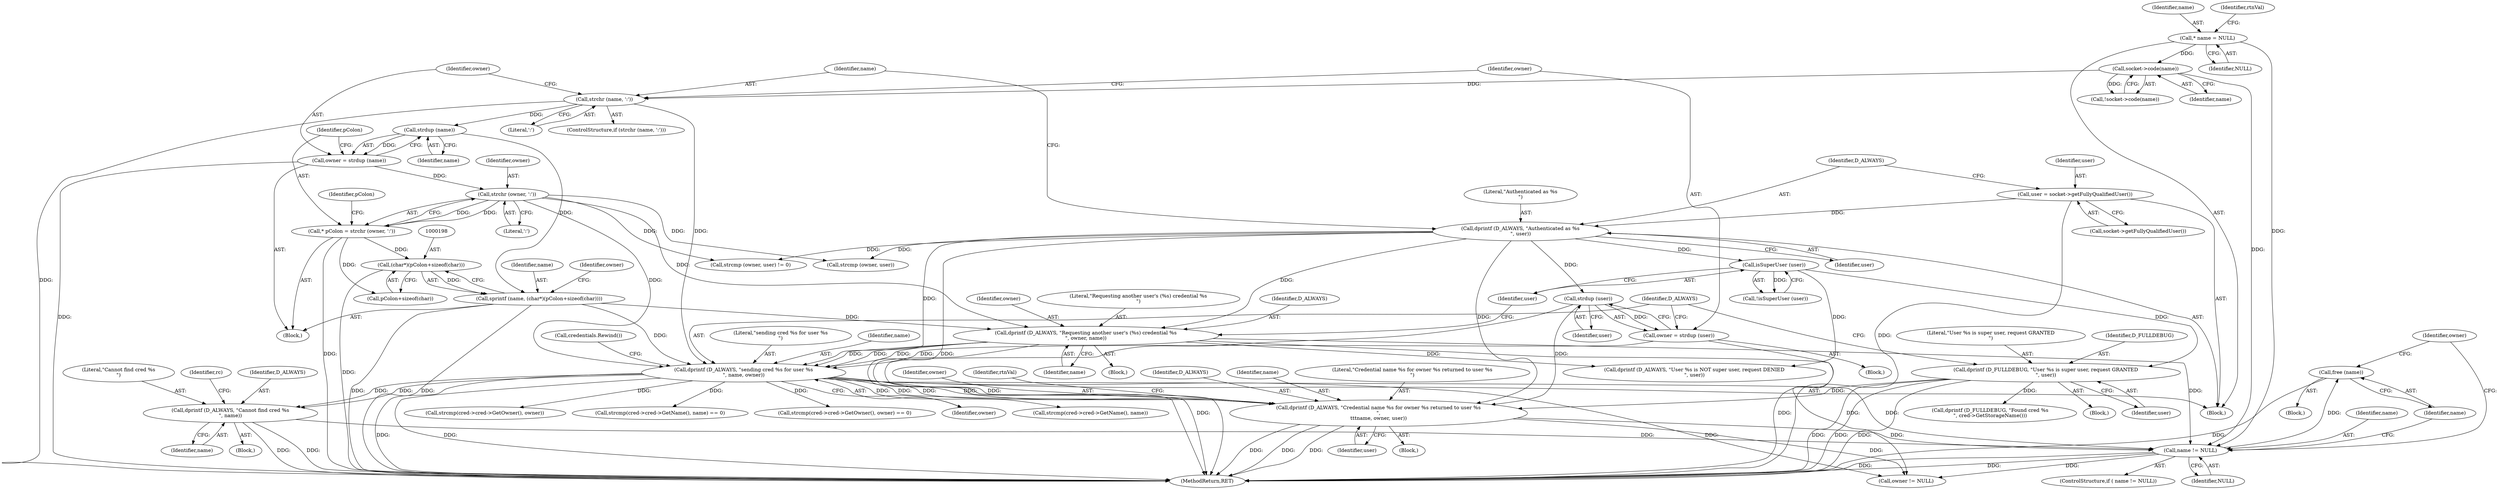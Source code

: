 digraph "0_htcondor_5e5571d1a431eb3c61977b6dd6ec90186ef79867@API" {
"1000327" [label="(Call,free (name))"];
"1000323" [label="(Call,name != NULL)"];
"1000300" [label="(Call,dprintf (D_ALWAYS, \"Credential name %s for owner %s returned to user %s\n\",\n\t\t\tname, owner, user))"];
"1000237" [label="(Call,dprintf (D_ALWAYS, \"sending cred %s for user %s\n\", name, owner))"];
"1000210" [label="(Call,dprintf (D_ALWAYS, \"Requesting another user's (%s) credential %s\n\", owner, name))"];
"1000172" [label="(Call,dprintf (D_ALWAYS, \"Authenticated as %s\n\", user))"];
"1000169" [label="(Call,user = socket->getFullyQualifiedUser())"];
"1000188" [label="(Call,strchr (owner, ':'))"];
"1000181" [label="(Call,owner = strdup (name))"];
"1000183" [label="(Call,strdup (name))"];
"1000177" [label="(Call,strchr (name, ':'))"];
"1000162" [label="(Call,socket->code(name))"];
"1000109" [label="(Call,* name = NULL)"];
"1000195" [label="(Call,sprintf (name, (char*)(pColon+sizeof(char))))"];
"1000197" [label="(Call,(char*)(pColon+sizeof(char)))"];
"1000186" [label="(Call,* pColon = strchr (owner, ':'))"];
"1000233" [label="(Call,owner = strdup (user))"];
"1000235" [label="(Call,strdup (user))"];
"1000227" [label="(Call,dprintf (D_FULLDEBUG, \"User %s is super user, request GRANTED\n\", user))"];
"1000217" [label="(Call,isSuperUser (user))"];
"1000308" [label="(Call,dprintf (D_ALWAYS, \"Cannot find cred %s\n\", name))"];
"1000232" [label="(Block,)"];
"1000230" [label="(Identifier,user)"];
"1000310" [label="(Literal,\"Cannot find cred %s\n\")"];
"1000217" [label="(Call,isSuperUser (user))"];
"1000177" [label="(Call,strchr (name, ':'))"];
"1000181" [label="(Call,owner = strdup (name))"];
"1000272" [label="(Block,)"];
"1000324" [label="(Identifier,name)"];
"1000325" [label="(Identifier,NULL)"];
"1000328" [label="(Identifier,name)"];
"1000206" [label="(Identifier,owner)"];
"1000209" [label="(Block,)"];
"1000234" [label="(Identifier,owner)"];
"1000182" [label="(Identifier,owner)"];
"1000259" [label="(Call,strcmp(cred->cred->GetOwner(), owner) == 0)"];
"1000311" [label="(Identifier,name)"];
"1000211" [label="(Identifier,D_ALWAYS)"];
"1000241" [label="(Identifier,owner)"];
"1000199" [label="(Call,pColon+sizeof(char))"];
"1000239" [label="(Literal,\"sending cred %s for user %s\n\")"];
"1000183" [label="(Call,strdup (name))"];
"1000204" [label="(Call,strcmp (owner, user) != 0)"];
"1000238" [label="(Identifier,D_ALWAYS)"];
"1000184" [label="(Identifier,name)"];
"1000161" [label="(Call,!socket->code(name))"];
"1000323" [label="(Call,name != NULL)"];
"1000178" [label="(Identifier,name)"];
"1000226" [label="(Block,)"];
"1000110" [label="(Identifier,name)"];
"1000196" [label="(Identifier,name)"];
"1000233" [label="(Call,owner = strdup (user))"];
"1000255" [label="(Call,strcmp(cred->cred->GetName(), name))"];
"1000187" [label="(Identifier,pColon)"];
"1000228" [label="(Identifier,D_FULLDEBUG)"];
"1000190" [label="(Literal,':')"];
"1000302" [label="(Literal,\"Credential name %s for owner %s returned to user %s\n\")"];
"1000174" [label="(Literal,\"Authenticated as %s\n\")"];
"1000235" [label="(Call,strdup (user))"];
"1000304" [label="(Identifier,owner)"];
"1000240" [label="(Identifier,name)"];
"1000170" [label="(Identifier,user)"];
"1000242" [label="(Call,credentials.Rewind())"];
"1000300" [label="(Call,dprintf (D_ALWAYS, \"Credential name %s for owner %s returned to user %s\n\",\n\t\t\tname, owner, user))"];
"1000330" [label="(Call,owner != NULL)"];
"1000107" [label="(Block,)"];
"1000188" [label="(Call,strchr (owner, ':'))"];
"1000180" [label="(Block,)"];
"1000236" [label="(Identifier,user)"];
"1000218" [label="(Identifier,user)"];
"1000345" [label="(MethodReturn,RET)"];
"1000109" [label="(Call,* name = NULL)"];
"1000314" [label="(Identifier,rc)"];
"1000193" [label="(Identifier,pColon)"];
"1000213" [label="(Identifier,owner)"];
"1000111" [label="(Identifier,NULL)"];
"1000319" [label="(Identifier,rtnVal)"];
"1000162" [label="(Call,socket->code(name))"];
"1000210" [label="(Call,dprintf (D_ALWAYS, \"Requesting another user's (%s) credential %s\n\", owner, name))"];
"1000212" [label="(Literal,\"Requesting another user's (%s) credential %s\n\")"];
"1000301" [label="(Identifier,D_ALWAYS)"];
"1000303" [label="(Identifier,name)"];
"1000220" [label="(Call,dprintf (D_ALWAYS, \"User %s is NOT super user, request DENIED\n\", user))"];
"1000273" [label="(Call,dprintf (D_FULLDEBUG, \"Found cred %s\n\", cred->GetStorageName()))"];
"1000195" [label="(Call,sprintf (name, (char*)(pColon+sizeof(char))))"];
"1000205" [label="(Call,strcmp (owner, user))"];
"1000179" [label="(Literal,':')"];
"1000169" [label="(Call,user = socket->getFullyQualifiedUser())"];
"1000216" [label="(Call,!isSuperUser (user))"];
"1000309" [label="(Identifier,D_ALWAYS)"];
"1000331" [label="(Identifier,owner)"];
"1000175" [label="(Identifier,user)"];
"1000227" [label="(Call,dprintf (D_FULLDEBUG, \"User %s is super user, request GRANTED\n\", user))"];
"1000260" [label="(Call,strcmp(cred->cred->GetOwner(), owner))"];
"1000305" [label="(Identifier,user)"];
"1000186" [label="(Call,* pColon = strchr (owner, ':'))"];
"1000114" [label="(Identifier,rtnVal)"];
"1000171" [label="(Call,socket->getFullyQualifiedUser())"];
"1000237" [label="(Call,dprintf (D_ALWAYS, \"sending cred %s for user %s\n\", name, owner))"];
"1000322" [label="(ControlStructure,if ( name != NULL))"];
"1000173" [label="(Identifier,D_ALWAYS)"];
"1000172" [label="(Call,dprintf (D_ALWAYS, \"Authenticated as %s\n\", user))"];
"1000163" [label="(Identifier,name)"];
"1000326" [label="(Block,)"];
"1000176" [label="(ControlStructure,if (strchr (name, ':')))"];
"1000307" [label="(Block,)"];
"1000197" [label="(Call,(char*)(pColon+sizeof(char)))"];
"1000214" [label="(Identifier,name)"];
"1000189" [label="(Identifier,owner)"];
"1000229" [label="(Literal,\"User %s is super user, request GRANTED\n\")"];
"1000327" [label="(Call,free (name))"];
"1000308" [label="(Call,dprintf (D_ALWAYS, \"Cannot find cred %s\n\", name))"];
"1000254" [label="(Call,strcmp(cred->cred->GetName(), name) == 0)"];
"1000327" -> "1000326"  [label="AST: "];
"1000327" -> "1000328"  [label="CFG: "];
"1000328" -> "1000327"  [label="AST: "];
"1000331" -> "1000327"  [label="CFG: "];
"1000327" -> "1000345"  [label="DDG: "];
"1000323" -> "1000327"  [label="DDG: "];
"1000323" -> "1000322"  [label="AST: "];
"1000323" -> "1000325"  [label="CFG: "];
"1000324" -> "1000323"  [label="AST: "];
"1000325" -> "1000323"  [label="AST: "];
"1000328" -> "1000323"  [label="CFG: "];
"1000331" -> "1000323"  [label="CFG: "];
"1000323" -> "1000345"  [label="DDG: "];
"1000323" -> "1000345"  [label="DDG: "];
"1000300" -> "1000323"  [label="DDG: "];
"1000109" -> "1000323"  [label="DDG: "];
"1000162" -> "1000323"  [label="DDG: "];
"1000237" -> "1000323"  [label="DDG: "];
"1000308" -> "1000323"  [label="DDG: "];
"1000210" -> "1000323"  [label="DDG: "];
"1000323" -> "1000330"  [label="DDG: "];
"1000300" -> "1000272"  [label="AST: "];
"1000300" -> "1000305"  [label="CFG: "];
"1000301" -> "1000300"  [label="AST: "];
"1000302" -> "1000300"  [label="AST: "];
"1000303" -> "1000300"  [label="AST: "];
"1000304" -> "1000300"  [label="AST: "];
"1000305" -> "1000300"  [label="AST: "];
"1000319" -> "1000300"  [label="CFG: "];
"1000300" -> "1000345"  [label="DDG: "];
"1000300" -> "1000345"  [label="DDG: "];
"1000300" -> "1000345"  [label="DDG: "];
"1000237" -> "1000300"  [label="DDG: "];
"1000237" -> "1000300"  [label="DDG: "];
"1000237" -> "1000300"  [label="DDG: "];
"1000235" -> "1000300"  [label="DDG: "];
"1000227" -> "1000300"  [label="DDG: "];
"1000172" -> "1000300"  [label="DDG: "];
"1000300" -> "1000330"  [label="DDG: "];
"1000237" -> "1000107"  [label="AST: "];
"1000237" -> "1000241"  [label="CFG: "];
"1000238" -> "1000237"  [label="AST: "];
"1000239" -> "1000237"  [label="AST: "];
"1000240" -> "1000237"  [label="AST: "];
"1000241" -> "1000237"  [label="AST: "];
"1000242" -> "1000237"  [label="CFG: "];
"1000237" -> "1000345"  [label="DDG: "];
"1000237" -> "1000345"  [label="DDG: "];
"1000210" -> "1000237"  [label="DDG: "];
"1000210" -> "1000237"  [label="DDG: "];
"1000210" -> "1000237"  [label="DDG: "];
"1000172" -> "1000237"  [label="DDG: "];
"1000177" -> "1000237"  [label="DDG: "];
"1000195" -> "1000237"  [label="DDG: "];
"1000233" -> "1000237"  [label="DDG: "];
"1000188" -> "1000237"  [label="DDG: "];
"1000237" -> "1000254"  [label="DDG: "];
"1000237" -> "1000255"  [label="DDG: "];
"1000237" -> "1000259"  [label="DDG: "];
"1000237" -> "1000260"  [label="DDG: "];
"1000237" -> "1000308"  [label="DDG: "];
"1000237" -> "1000308"  [label="DDG: "];
"1000237" -> "1000330"  [label="DDG: "];
"1000210" -> "1000209"  [label="AST: "];
"1000210" -> "1000214"  [label="CFG: "];
"1000211" -> "1000210"  [label="AST: "];
"1000212" -> "1000210"  [label="AST: "];
"1000213" -> "1000210"  [label="AST: "];
"1000214" -> "1000210"  [label="AST: "];
"1000218" -> "1000210"  [label="CFG: "];
"1000210" -> "1000345"  [label="DDG: "];
"1000172" -> "1000210"  [label="DDG: "];
"1000188" -> "1000210"  [label="DDG: "];
"1000195" -> "1000210"  [label="DDG: "];
"1000210" -> "1000220"  [label="DDG: "];
"1000210" -> "1000330"  [label="DDG: "];
"1000172" -> "1000107"  [label="AST: "];
"1000172" -> "1000175"  [label="CFG: "];
"1000173" -> "1000172"  [label="AST: "];
"1000174" -> "1000172"  [label="AST: "];
"1000175" -> "1000172"  [label="AST: "];
"1000178" -> "1000172"  [label="CFG: "];
"1000172" -> "1000345"  [label="DDG: "];
"1000169" -> "1000172"  [label="DDG: "];
"1000172" -> "1000204"  [label="DDG: "];
"1000172" -> "1000205"  [label="DDG: "];
"1000172" -> "1000217"  [label="DDG: "];
"1000172" -> "1000235"  [label="DDG: "];
"1000169" -> "1000107"  [label="AST: "];
"1000169" -> "1000171"  [label="CFG: "];
"1000170" -> "1000169"  [label="AST: "];
"1000171" -> "1000169"  [label="AST: "];
"1000173" -> "1000169"  [label="CFG: "];
"1000169" -> "1000345"  [label="DDG: "];
"1000188" -> "1000186"  [label="AST: "];
"1000188" -> "1000190"  [label="CFG: "];
"1000189" -> "1000188"  [label="AST: "];
"1000190" -> "1000188"  [label="AST: "];
"1000186" -> "1000188"  [label="CFG: "];
"1000188" -> "1000186"  [label="DDG: "];
"1000188" -> "1000186"  [label="DDG: "];
"1000181" -> "1000188"  [label="DDG: "];
"1000188" -> "1000204"  [label="DDG: "];
"1000188" -> "1000205"  [label="DDG: "];
"1000181" -> "1000180"  [label="AST: "];
"1000181" -> "1000183"  [label="CFG: "];
"1000182" -> "1000181"  [label="AST: "];
"1000183" -> "1000181"  [label="AST: "];
"1000187" -> "1000181"  [label="CFG: "];
"1000181" -> "1000345"  [label="DDG: "];
"1000183" -> "1000181"  [label="DDG: "];
"1000183" -> "1000184"  [label="CFG: "];
"1000184" -> "1000183"  [label="AST: "];
"1000177" -> "1000183"  [label="DDG: "];
"1000183" -> "1000195"  [label="DDG: "];
"1000177" -> "1000176"  [label="AST: "];
"1000177" -> "1000179"  [label="CFG: "];
"1000178" -> "1000177"  [label="AST: "];
"1000179" -> "1000177"  [label="AST: "];
"1000182" -> "1000177"  [label="CFG: "];
"1000234" -> "1000177"  [label="CFG: "];
"1000177" -> "1000345"  [label="DDG: "];
"1000162" -> "1000177"  [label="DDG: "];
"1000162" -> "1000161"  [label="AST: "];
"1000162" -> "1000163"  [label="CFG: "];
"1000163" -> "1000162"  [label="AST: "];
"1000161" -> "1000162"  [label="CFG: "];
"1000162" -> "1000161"  [label="DDG: "];
"1000109" -> "1000162"  [label="DDG: "];
"1000109" -> "1000107"  [label="AST: "];
"1000109" -> "1000111"  [label="CFG: "];
"1000110" -> "1000109"  [label="AST: "];
"1000111" -> "1000109"  [label="AST: "];
"1000114" -> "1000109"  [label="CFG: "];
"1000195" -> "1000180"  [label="AST: "];
"1000195" -> "1000197"  [label="CFG: "];
"1000196" -> "1000195"  [label="AST: "];
"1000197" -> "1000195"  [label="AST: "];
"1000206" -> "1000195"  [label="CFG: "];
"1000195" -> "1000345"  [label="DDG: "];
"1000195" -> "1000345"  [label="DDG: "];
"1000197" -> "1000195"  [label="DDG: "];
"1000197" -> "1000199"  [label="CFG: "];
"1000198" -> "1000197"  [label="AST: "];
"1000199" -> "1000197"  [label="AST: "];
"1000197" -> "1000345"  [label="DDG: "];
"1000186" -> "1000197"  [label="DDG: "];
"1000186" -> "1000180"  [label="AST: "];
"1000187" -> "1000186"  [label="AST: "];
"1000193" -> "1000186"  [label="CFG: "];
"1000186" -> "1000345"  [label="DDG: "];
"1000186" -> "1000199"  [label="DDG: "];
"1000233" -> "1000232"  [label="AST: "];
"1000233" -> "1000235"  [label="CFG: "];
"1000234" -> "1000233"  [label="AST: "];
"1000235" -> "1000233"  [label="AST: "];
"1000238" -> "1000233"  [label="CFG: "];
"1000233" -> "1000345"  [label="DDG: "];
"1000235" -> "1000233"  [label="DDG: "];
"1000235" -> "1000236"  [label="CFG: "];
"1000236" -> "1000235"  [label="AST: "];
"1000235" -> "1000345"  [label="DDG: "];
"1000227" -> "1000226"  [label="AST: "];
"1000227" -> "1000230"  [label="CFG: "];
"1000228" -> "1000227"  [label="AST: "];
"1000229" -> "1000227"  [label="AST: "];
"1000230" -> "1000227"  [label="AST: "];
"1000238" -> "1000227"  [label="CFG: "];
"1000227" -> "1000345"  [label="DDG: "];
"1000227" -> "1000345"  [label="DDG: "];
"1000227" -> "1000345"  [label="DDG: "];
"1000217" -> "1000227"  [label="DDG: "];
"1000227" -> "1000273"  [label="DDG: "];
"1000217" -> "1000216"  [label="AST: "];
"1000217" -> "1000218"  [label="CFG: "];
"1000218" -> "1000217"  [label="AST: "];
"1000216" -> "1000217"  [label="CFG: "];
"1000217" -> "1000216"  [label="DDG: "];
"1000217" -> "1000220"  [label="DDG: "];
"1000308" -> "1000307"  [label="AST: "];
"1000308" -> "1000311"  [label="CFG: "];
"1000309" -> "1000308"  [label="AST: "];
"1000310" -> "1000308"  [label="AST: "];
"1000311" -> "1000308"  [label="AST: "];
"1000314" -> "1000308"  [label="CFG: "];
"1000308" -> "1000345"  [label="DDG: "];
"1000308" -> "1000345"  [label="DDG: "];
}
